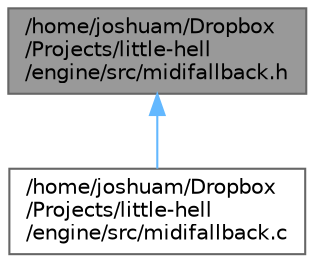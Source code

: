digraph "/home/joshuam/Dropbox/Projects/little-hell/engine/src/midifallback.h"
{
 // LATEX_PDF_SIZE
  bgcolor="transparent";
  edge [fontname=Helvetica,fontsize=10,labelfontname=Helvetica,labelfontsize=10];
  node [fontname=Helvetica,fontsize=10,shape=box,height=0.2,width=0.4];
  Node1 [label="/home/joshuam/Dropbox\l/Projects/little-hell\l/engine/src/midifallback.h",height=0.2,width=0.4,color="gray40", fillcolor="grey60", style="filled", fontcolor="black",tooltip=" "];
  Node1 -> Node2 [dir="back",color="steelblue1",style="solid"];
  Node2 [label="/home/joshuam/Dropbox\l/Projects/little-hell\l/engine/src/midifallback.c",height=0.2,width=0.4,color="grey40", fillcolor="white", style="filled",URL="$midifallback_8c.html",tooltip=" "];
}

